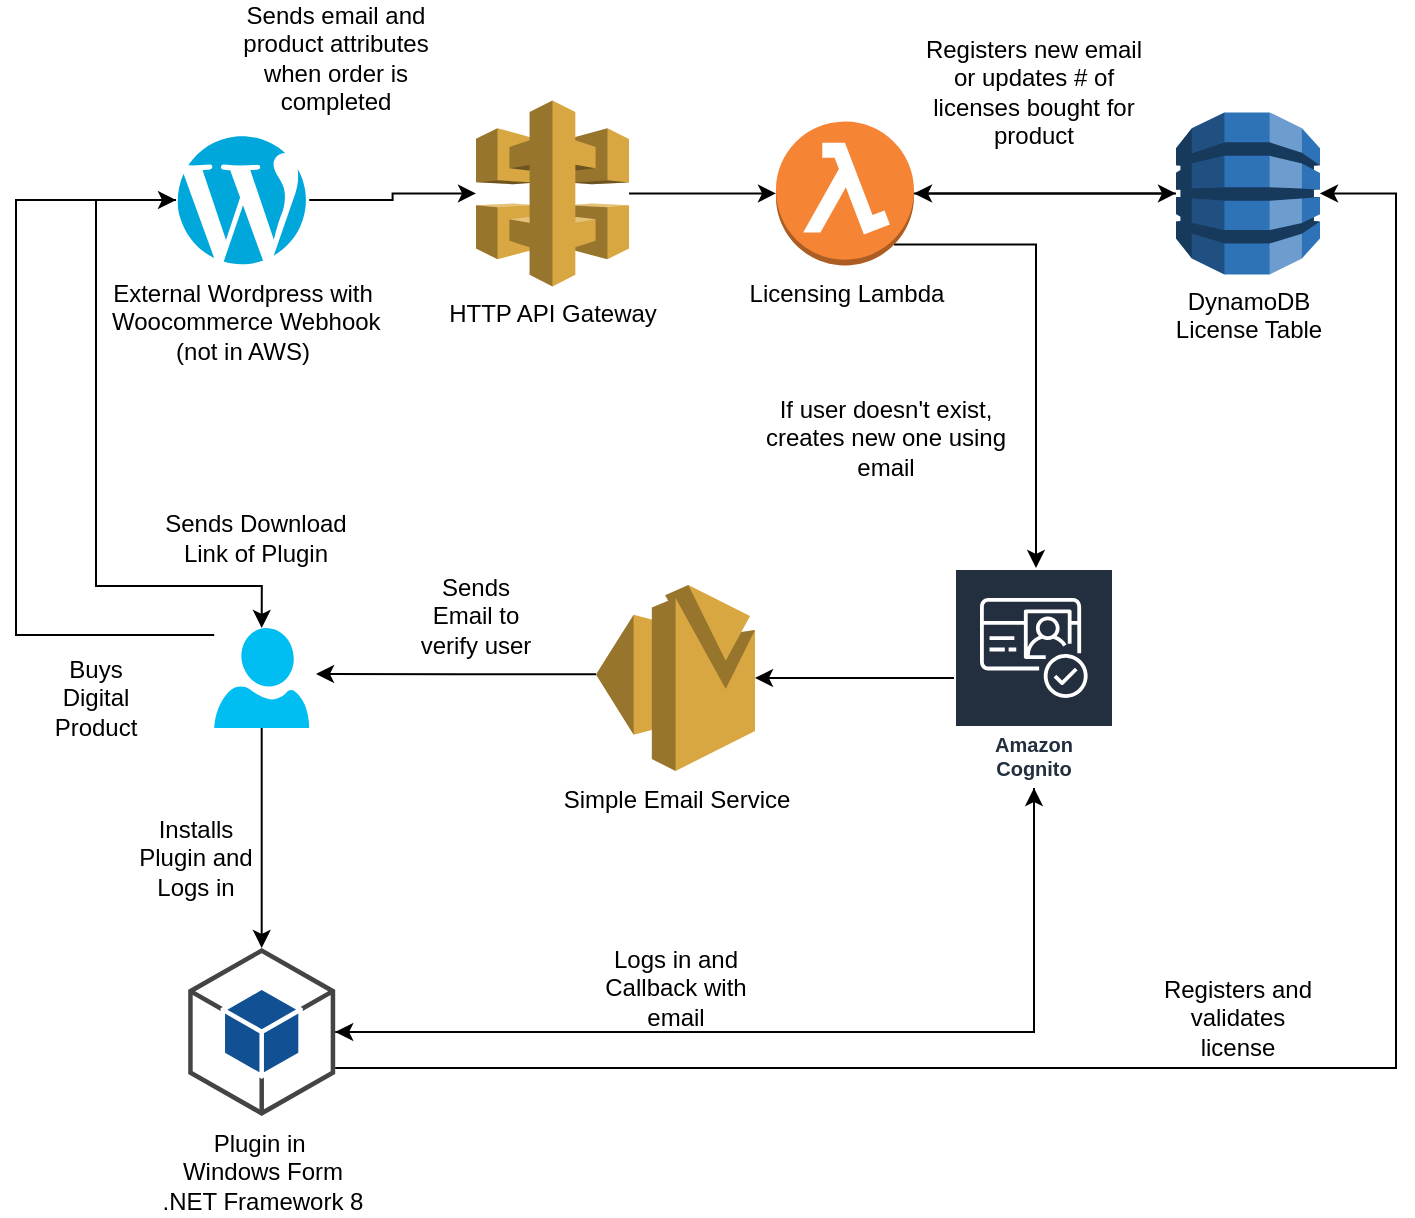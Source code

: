 <mxfile version="24.7.17">
  <diagram name="Page-1" id="tpUfHKGMqxLuyBJU9GBw">
    <mxGraphModel dx="784" dy="1133" grid="1" gridSize="10" guides="1" tooltips="1" connect="1" arrows="1" fold="1" page="1" pageScale="1" pageWidth="850" pageHeight="1100" math="0" shadow="0">
      <root>
        <mxCell id="0" />
        <mxCell id="1" parent="0" />
        <mxCell id="CeFuTE_zYRD2yVkvAtF0-3" style="edgeStyle=orthogonalEdgeStyle;rounded=0;orthogonalLoop=1;jettySize=auto;html=1;" edge="1" parent="1" source="CeFuTE_zYRD2yVkvAtF0-1" target="CeFuTE_zYRD2yVkvAtF0-2">
          <mxGeometry relative="1" as="geometry" />
        </mxCell>
        <mxCell id="CeFuTE_zYRD2yVkvAtF0-1" value="HTTP API Gateway" style="outlineConnect=0;dashed=0;verticalLabelPosition=bottom;verticalAlign=top;align=center;html=1;shape=mxgraph.aws3.api_gateway;fillColor=#D9A741;gradientColor=none;" vertex="1" parent="1">
          <mxGeometry x="260" y="106.2" width="76.5" height="93" as="geometry" />
        </mxCell>
        <mxCell id="CeFuTE_zYRD2yVkvAtF0-8" style="edgeStyle=orthogonalEdgeStyle;rounded=0;orthogonalLoop=1;jettySize=auto;html=1;" edge="1" parent="1" source="CeFuTE_zYRD2yVkvAtF0-2" target="CeFuTE_zYRD2yVkvAtF0-7">
          <mxGeometry relative="1" as="geometry" />
        </mxCell>
        <mxCell id="CeFuTE_zYRD2yVkvAtF0-13" style="edgeStyle=orthogonalEdgeStyle;rounded=0;orthogonalLoop=1;jettySize=auto;html=1;exitX=0.855;exitY=0.855;exitDx=0;exitDy=0;exitPerimeter=0;" edge="1" parent="1" source="CeFuTE_zYRD2yVkvAtF0-2" target="CeFuTE_zYRD2yVkvAtF0-12">
          <mxGeometry relative="1" as="geometry">
            <Array as="points">
              <mxPoint x="540" y="178" />
            </Array>
          </mxGeometry>
        </mxCell>
        <mxCell id="CeFuTE_zYRD2yVkvAtF0-2" value="Licensing Lambda" style="outlineConnect=0;dashed=0;verticalLabelPosition=bottom;verticalAlign=top;align=center;html=1;shape=mxgraph.aws3.lambda_function;fillColor=#F58534;gradientColor=none;" vertex="1" parent="1">
          <mxGeometry x="410" y="116.7" width="69" height="72" as="geometry" />
        </mxCell>
        <mxCell id="CeFuTE_zYRD2yVkvAtF0-5" style="edgeStyle=orthogonalEdgeStyle;rounded=0;orthogonalLoop=1;jettySize=auto;html=1;" edge="1" parent="1" source="CeFuTE_zYRD2yVkvAtF0-4" target="CeFuTE_zYRD2yVkvAtF0-1">
          <mxGeometry relative="1" as="geometry" />
        </mxCell>
        <mxCell id="CeFuTE_zYRD2yVkvAtF0-4" value="External Wordpress with&lt;div&gt;&amp;nbsp;Woocommerce Webhook&lt;/div&gt;&lt;div&gt;(not in AWS)&lt;/div&gt;" style="dashed=0;outlineConnect=0;html=1;align=center;labelPosition=center;verticalLabelPosition=bottom;verticalAlign=top;shape=mxgraph.weblogos.wordpress;fillColor=#00A7DA;strokeColor=none" vertex="1" parent="1">
          <mxGeometry x="110" y="123.3" width="66.6" height="65.4" as="geometry" />
        </mxCell>
        <mxCell id="CeFuTE_zYRD2yVkvAtF0-29" style="edgeStyle=orthogonalEdgeStyle;rounded=0;orthogonalLoop=1;jettySize=auto;html=1;" edge="1" parent="1" source="CeFuTE_zYRD2yVkvAtF0-6" target="CeFuTE_zYRD2yVkvAtF0-12">
          <mxGeometry relative="1" as="geometry" />
        </mxCell>
        <mxCell id="CeFuTE_zYRD2yVkvAtF0-6" value="Plugin in&amp;nbsp;&lt;div&gt;Windows Form&lt;div&gt;.NET Framework 8&lt;/div&gt;&lt;/div&gt;" style="outlineConnect=0;dashed=0;verticalLabelPosition=bottom;verticalAlign=top;align=center;html=1;shape=mxgraph.aws3.android;fillColor=#115193;gradientColor=none;" vertex="1" parent="1">
          <mxGeometry x="116.1" y="530" width="73.5" height="84" as="geometry" />
        </mxCell>
        <mxCell id="CeFuTE_zYRD2yVkvAtF0-9" style="edgeStyle=orthogonalEdgeStyle;rounded=0;orthogonalLoop=1;jettySize=auto;html=1;exitX=0;exitY=0.5;exitDx=0;exitDy=0;exitPerimeter=0;" edge="1" parent="1" source="CeFuTE_zYRD2yVkvAtF0-7" target="CeFuTE_zYRD2yVkvAtF0-2">
          <mxGeometry relative="1" as="geometry" />
        </mxCell>
        <mxCell id="CeFuTE_zYRD2yVkvAtF0-7" value="DynamoDB&lt;div&gt;License Table&lt;/div&gt;" style="outlineConnect=0;dashed=0;verticalLabelPosition=bottom;verticalAlign=top;align=center;html=1;shape=mxgraph.aws3.dynamo_db;fillColor=#2E73B8;gradientColor=none;" vertex="1" parent="1">
          <mxGeometry x="610" y="112.2" width="72" height="81" as="geometry" />
        </mxCell>
        <mxCell id="CeFuTE_zYRD2yVkvAtF0-10" value="Sends email and product attributes when order is completed" style="text;html=1;align=center;verticalAlign=middle;whiteSpace=wrap;rounded=0;" vertex="1" parent="1">
          <mxGeometry x="130" y="70" width="120" height="30" as="geometry" />
        </mxCell>
        <mxCell id="CeFuTE_zYRD2yVkvAtF0-11" value="Registers new email or updates # of licenses bought for product" style="text;html=1;align=center;verticalAlign=middle;whiteSpace=wrap;rounded=0;" vertex="1" parent="1">
          <mxGeometry x="479" y="86.7" width="120" height="30" as="geometry" />
        </mxCell>
        <mxCell id="CeFuTE_zYRD2yVkvAtF0-16" style="edgeStyle=orthogonalEdgeStyle;rounded=0;orthogonalLoop=1;jettySize=auto;html=1;" edge="1" parent="1" source="CeFuTE_zYRD2yVkvAtF0-12" target="CeFuTE_zYRD2yVkvAtF0-15">
          <mxGeometry relative="1" as="geometry" />
        </mxCell>
        <mxCell id="CeFuTE_zYRD2yVkvAtF0-12" value="Amazon Cognito" style="sketch=0;outlineConnect=0;fontColor=#232F3E;gradientColor=none;strokeColor=#ffffff;fillColor=#232F3E;dashed=0;verticalLabelPosition=middle;verticalAlign=bottom;align=center;html=1;whiteSpace=wrap;fontSize=10;fontStyle=1;spacing=3;shape=mxgraph.aws4.productIcon;prIcon=mxgraph.aws4.cognito;" vertex="1" parent="1">
          <mxGeometry x="499" y="340" width="80" height="110" as="geometry" />
        </mxCell>
        <mxCell id="CeFuTE_zYRD2yVkvAtF0-14" value="If user doesn&#39;t exist, creates new one using email" style="text;html=1;align=center;verticalAlign=middle;whiteSpace=wrap;rounded=0;" vertex="1" parent="1">
          <mxGeometry x="400" y="260" width="130" height="30" as="geometry" />
        </mxCell>
        <mxCell id="CeFuTE_zYRD2yVkvAtF0-28" style="edgeStyle=orthogonalEdgeStyle;rounded=0;orthogonalLoop=1;jettySize=auto;html=1;exitX=0;exitY=0.48;exitDx=0;exitDy=0;exitPerimeter=0;" edge="1" parent="1" source="CeFuTE_zYRD2yVkvAtF0-15">
          <mxGeometry relative="1" as="geometry">
            <mxPoint x="180" y="393" as="targetPoint" />
          </mxGeometry>
        </mxCell>
        <mxCell id="CeFuTE_zYRD2yVkvAtF0-15" value="Simple Email Service" style="outlineConnect=0;dashed=0;verticalLabelPosition=bottom;verticalAlign=top;align=center;html=1;shape=mxgraph.aws3.ses;fillColor=#D9A741;gradientColor=none;" vertex="1" parent="1">
          <mxGeometry x="320" y="348.5" width="79.5" height="93" as="geometry" />
        </mxCell>
        <mxCell id="CeFuTE_zYRD2yVkvAtF0-17" value="Sends Email to verify user" style="text;html=1;align=center;verticalAlign=middle;whiteSpace=wrap;rounded=0;" vertex="1" parent="1">
          <mxGeometry x="230" y="348.5" width="60" height="30" as="geometry" />
        </mxCell>
        <mxCell id="CeFuTE_zYRD2yVkvAtF0-23" style="edgeStyle=orthogonalEdgeStyle;rounded=0;orthogonalLoop=1;jettySize=auto;html=1;" edge="1" parent="1" source="CeFuTE_zYRD2yVkvAtF0-18" target="CeFuTE_zYRD2yVkvAtF0-4">
          <mxGeometry relative="1" as="geometry">
            <Array as="points">
              <mxPoint x="30" y="373.5" />
              <mxPoint x="30" y="156" />
            </Array>
          </mxGeometry>
        </mxCell>
        <mxCell id="CeFuTE_zYRD2yVkvAtF0-26" style="edgeStyle=orthogonalEdgeStyle;rounded=0;orthogonalLoop=1;jettySize=auto;html=1;" edge="1" parent="1" source="CeFuTE_zYRD2yVkvAtF0-18" target="CeFuTE_zYRD2yVkvAtF0-6">
          <mxGeometry relative="1" as="geometry" />
        </mxCell>
        <mxCell id="CeFuTE_zYRD2yVkvAtF0-18" value="" style="verticalLabelPosition=bottom;html=1;verticalAlign=top;align=center;strokeColor=none;fillColor=#00BEF2;shape=mxgraph.azure.user;" vertex="1" parent="1">
          <mxGeometry x="129.1" y="370" width="47.5" height="50" as="geometry" />
        </mxCell>
        <mxCell id="CeFuTE_zYRD2yVkvAtF0-22" style="edgeStyle=orthogonalEdgeStyle;rounded=0;orthogonalLoop=1;jettySize=auto;html=1;entryX=0.5;entryY=0;entryDx=0;entryDy=0;entryPerimeter=0;" edge="1" parent="1" source="CeFuTE_zYRD2yVkvAtF0-4" target="CeFuTE_zYRD2yVkvAtF0-18">
          <mxGeometry relative="1" as="geometry">
            <Array as="points">
              <mxPoint x="70" y="156" />
              <mxPoint x="70" y="349" />
            </Array>
          </mxGeometry>
        </mxCell>
        <mxCell id="CeFuTE_zYRD2yVkvAtF0-24" value="Buys Digital Product" style="text;html=1;align=center;verticalAlign=middle;whiteSpace=wrap;rounded=0;" vertex="1" parent="1">
          <mxGeometry x="40" y="390" width="60" height="30" as="geometry" />
        </mxCell>
        <mxCell id="CeFuTE_zYRD2yVkvAtF0-25" value="Sends Download Link of Plugin" style="text;html=1;align=center;verticalAlign=middle;whiteSpace=wrap;rounded=0;" vertex="1" parent="1">
          <mxGeometry x="100" y="310" width="100" height="30" as="geometry" />
        </mxCell>
        <mxCell id="CeFuTE_zYRD2yVkvAtF0-27" value="Installs Plugin and Logs in" style="text;html=1;align=center;verticalAlign=middle;whiteSpace=wrap;rounded=0;" vertex="1" parent="1">
          <mxGeometry x="90" y="470" width="60" height="30" as="geometry" />
        </mxCell>
        <mxCell id="CeFuTE_zYRD2yVkvAtF0-30" value="Logs in and Callback with email" style="text;html=1;align=center;verticalAlign=middle;whiteSpace=wrap;rounded=0;" vertex="1" parent="1">
          <mxGeometry x="309.75" y="535" width="100" height="30" as="geometry" />
        </mxCell>
        <mxCell id="CeFuTE_zYRD2yVkvAtF0-31" style="edgeStyle=orthogonalEdgeStyle;rounded=0;orthogonalLoop=1;jettySize=auto;html=1;entryX=1;entryY=0.5;entryDx=0;entryDy=0;entryPerimeter=0;" edge="1" parent="1" source="CeFuTE_zYRD2yVkvAtF0-12" target="CeFuTE_zYRD2yVkvAtF0-6">
          <mxGeometry relative="1" as="geometry">
            <Array as="points">
              <mxPoint x="539" y="572" />
            </Array>
          </mxGeometry>
        </mxCell>
        <mxCell id="CeFuTE_zYRD2yVkvAtF0-32" style="edgeStyle=orthogonalEdgeStyle;rounded=0;orthogonalLoop=1;jettySize=auto;html=1;entryX=1;entryY=0.5;entryDx=0;entryDy=0;entryPerimeter=0;" edge="1" parent="1" source="CeFuTE_zYRD2yVkvAtF0-6" target="CeFuTE_zYRD2yVkvAtF0-7">
          <mxGeometry relative="1" as="geometry">
            <Array as="points">
              <mxPoint x="720" y="590" />
              <mxPoint x="720" y="153" />
            </Array>
          </mxGeometry>
        </mxCell>
        <mxCell id="CeFuTE_zYRD2yVkvAtF0-33" value="Registers and validates license" style="text;html=1;align=center;verticalAlign=middle;whiteSpace=wrap;rounded=0;" vertex="1" parent="1">
          <mxGeometry x="600" y="550" width="82" height="30" as="geometry" />
        </mxCell>
      </root>
    </mxGraphModel>
  </diagram>
</mxfile>
